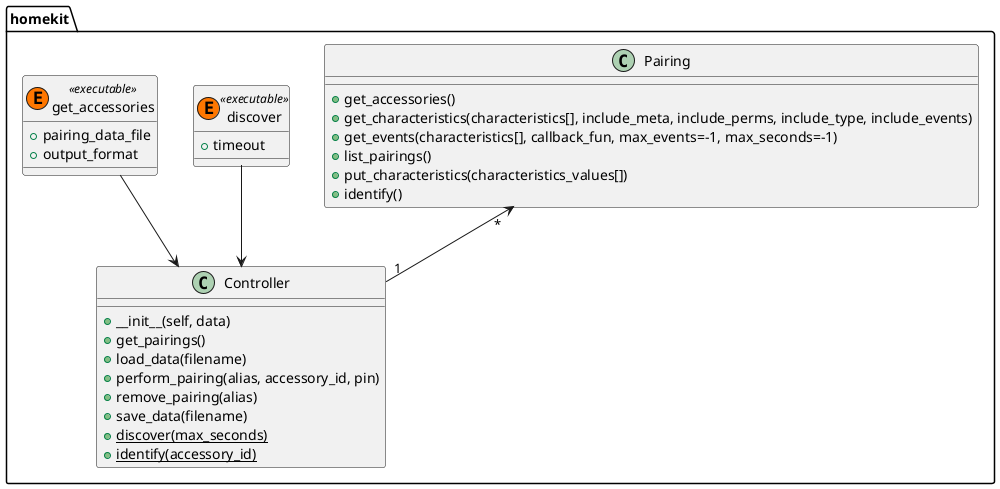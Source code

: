 @startuml

package homekit {
}
class homekit.Pairing {
    + get_accessories()
    + get_characteristics(characteristics[], include_meta, include_perms, include_type, include_events)
    + get_events(characteristics[], callback_fun, max_events=-1, max_seconds=-1)
    + list_pairings()
    + put_characteristics(characteristics_values[])
    + identify()
}

class homekit.Controller {
    + __init__(self, data)
    + get_pairings()
    + load_data(filename)
    + perform_pairing(alias, accessory_id, pin)
    + remove_pairing(alias)
    + save_data(filename)
    + {static}discover(max_seconds)
    + {static}identify(accessory_id)
}

homekit.Pairing "*" <-- "1" homekit.Controller


class homekit.discover <<(E,#FF7700) executable>> {
    + timeout
}

class homekit.get_accessories <<(E,#FF7700) executable>> {
    + pairing_data_file
    + output_format
}

homekit.discover --> homekit.Controller

homekit.get_accessories --> homekit.Controller


hide <<executable>> methods
hide <<executable>> circle

@enduml


class homekit.Session {
    + {static} create_from_pairing_data(data)
    + {static} create_from_file(file)
    + get(self, url)
    + put(self, url, body, content_type=HttpContentTypes.JSON)
    + post(self, url, body, content_type=HttpContentTypes.JSON)
    + get_from_pairing_data(self, key)
    + set_in_pairing_data(self, key, value)
}

    package exceptions {
        class AuthenticationError
        class HomeKitTypeException
        class AccessoryNotFoundException
        class UnknownError
        class ConfigSavingException
        class AlreadyPairedException
    }


    Note "Table 5-12 page 80" as N1
    homekit.HapStatusCodes .. N1

class homekit.TLV {
    + {static} encode_dict(data)
    + {static} decode_bytes(data)
}

class homekit.CharacteristicsTypes {
    + __getitem__(self, item)
    + get_short(self, uuid)
    + get_uuid(self, item_name)
}

class homekit.HapStatusCodes {
}

class homekit.Categories {
}
